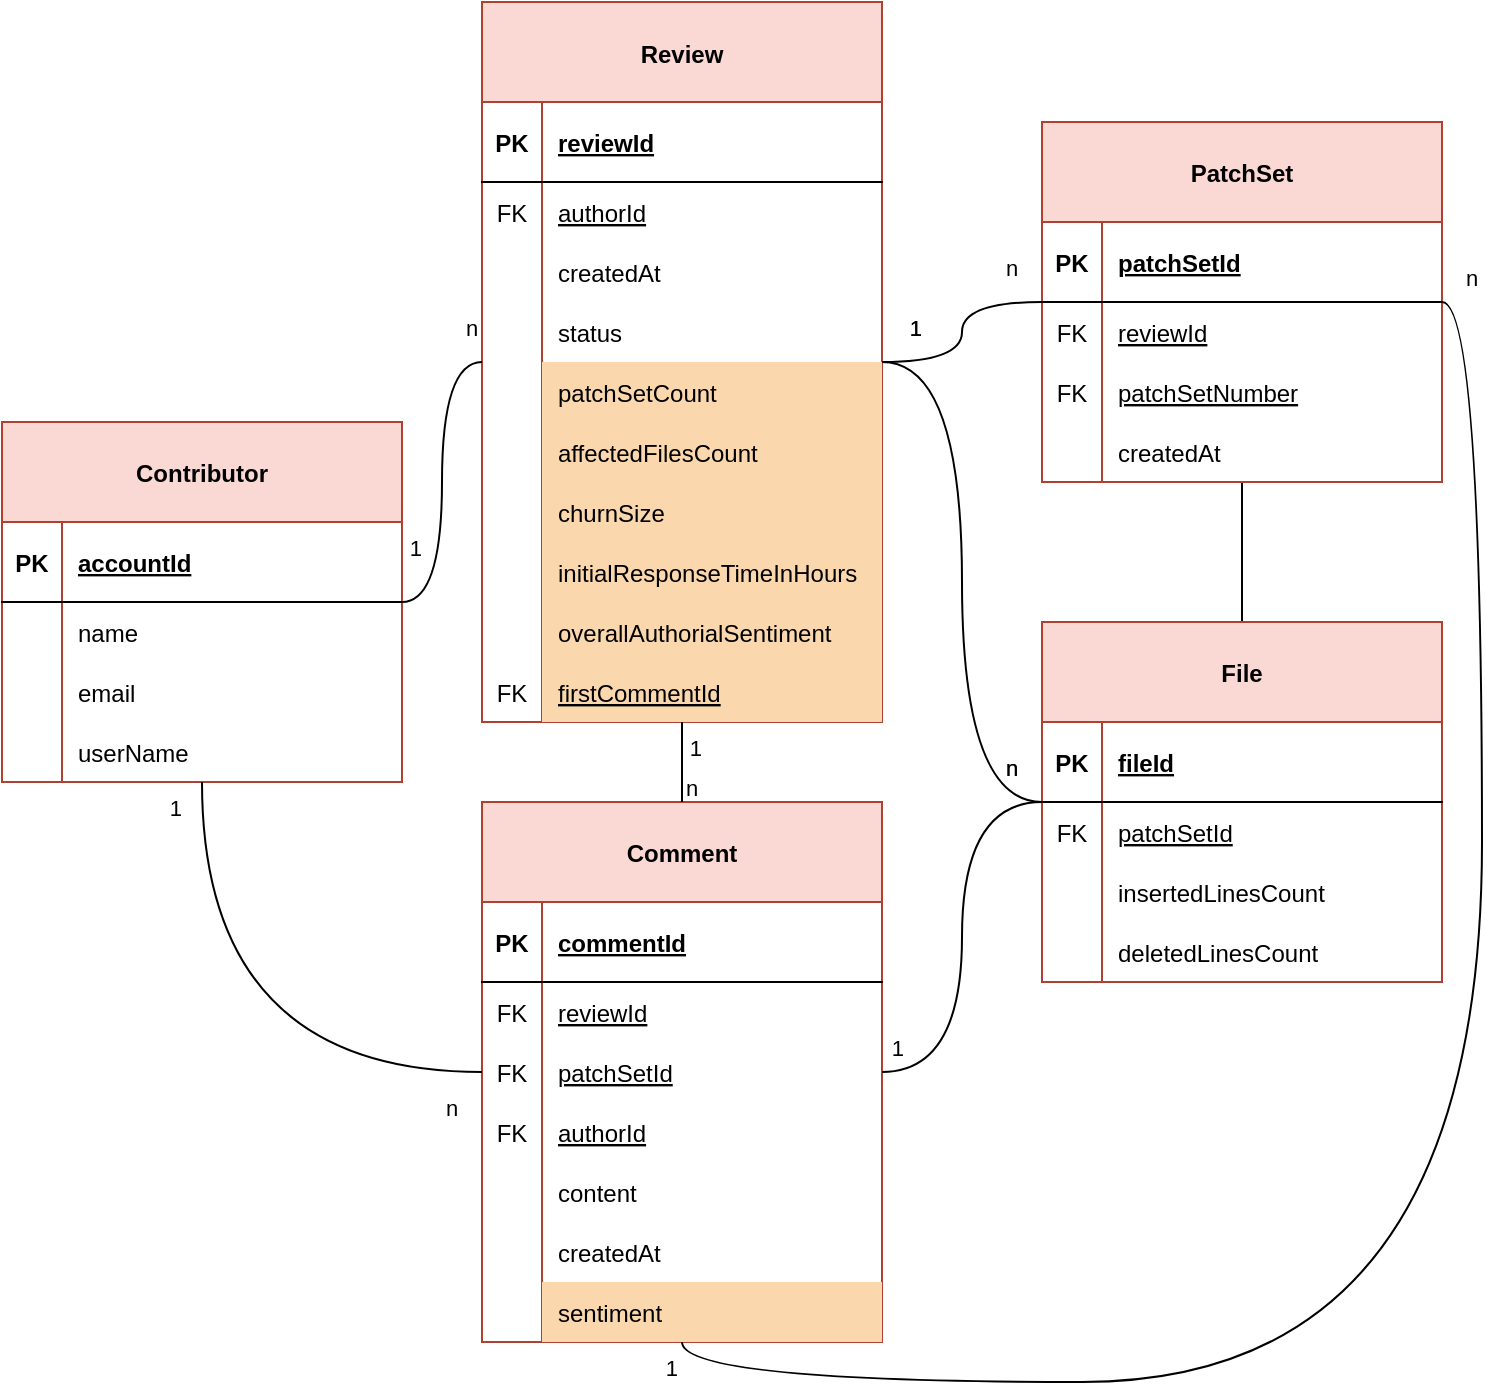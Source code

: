 <mxfile version="16.5.2" type="github">
  <diagram id="hAJlr7_38naY_VEKnSWe" name="Page-1">
    <mxGraphModel dx="2500" dy="900" grid="1" gridSize="10" guides="1" tooltips="1" connect="1" arrows="1" fold="1" page="1" pageScale="1" pageWidth="827" pageHeight="1169" math="0" shadow="0">
      <root>
        <mxCell id="0" />
        <mxCell id="1" parent="0" />
        <mxCell id="wU6lkk-Ef7fBL7S0k7bZ-24" value="Review" style="shape=table;startSize=50;container=1;collapsible=1;childLayout=tableLayout;fixedRows=1;rowLines=0;fontStyle=1;align=center;resizeLast=1;spacingTop=1;fontFamily=Helvetica;labelBorderColor=none;fillColor=#fad9d5;strokeColor=#ae4132;rounded=0;" parent="1" vertex="1">
          <mxGeometry x="160" y="160" width="200" height="360" as="geometry">
            <mxRectangle x="180" y="180" width="70" height="50" as="alternateBounds" />
          </mxGeometry>
        </mxCell>
        <mxCell id="wU6lkk-Ef7fBL7S0k7bZ-25" value="" style="shape=partialRectangle;collapsible=0;dropTarget=0;pointerEvents=0;fillColor=none;top=0;left=0;bottom=1;right=0;points=[[0,0.5],[1,0.5]];portConstraint=eastwest;rounded=0;" parent="wU6lkk-Ef7fBL7S0k7bZ-24" vertex="1">
          <mxGeometry y="50" width="200" height="40" as="geometry" />
        </mxCell>
        <mxCell id="wU6lkk-Ef7fBL7S0k7bZ-26" value="PK" style="shape=partialRectangle;connectable=0;fillColor=none;top=0;left=0;bottom=0;right=0;fontStyle=1;overflow=hidden;rounded=0;" parent="wU6lkk-Ef7fBL7S0k7bZ-25" vertex="1">
          <mxGeometry width="30" height="40" as="geometry">
            <mxRectangle width="30" height="40" as="alternateBounds" />
          </mxGeometry>
        </mxCell>
        <mxCell id="wU6lkk-Ef7fBL7S0k7bZ-27" value="reviewId" style="shape=partialRectangle;connectable=0;fillColor=none;top=0;left=0;bottom=0;right=0;align=left;spacingLeft=6;fontStyle=5;overflow=hidden;rounded=0;" parent="wU6lkk-Ef7fBL7S0k7bZ-25" vertex="1">
          <mxGeometry x="30" width="170" height="40" as="geometry">
            <mxRectangle width="170" height="40" as="alternateBounds" />
          </mxGeometry>
        </mxCell>
        <mxCell id="wU6lkk-Ef7fBL7S0k7bZ-34" value="" style="shape=partialRectangle;collapsible=0;dropTarget=0;pointerEvents=0;fillColor=none;top=0;left=0;bottom=0;right=0;points=[[0,0.5],[1,0.5]];portConstraint=eastwest;rounded=0;" parent="wU6lkk-Ef7fBL7S0k7bZ-24" vertex="1">
          <mxGeometry y="90" width="200" height="30" as="geometry" />
        </mxCell>
        <mxCell id="wU6lkk-Ef7fBL7S0k7bZ-35" value="FK" style="shape=partialRectangle;connectable=0;fillColor=none;top=0;left=0;bottom=0;right=0;editable=1;overflow=hidden;rounded=0;" parent="wU6lkk-Ef7fBL7S0k7bZ-34" vertex="1">
          <mxGeometry width="30" height="30" as="geometry">
            <mxRectangle width="30" height="30" as="alternateBounds" />
          </mxGeometry>
        </mxCell>
        <mxCell id="wU6lkk-Ef7fBL7S0k7bZ-36" value="authorId" style="shape=partialRectangle;connectable=0;fillColor=none;top=0;left=0;bottom=0;right=0;align=left;spacingLeft=6;overflow=hidden;fontStyle=4;rounded=0;" parent="wU6lkk-Ef7fBL7S0k7bZ-34" vertex="1">
          <mxGeometry x="30" width="170" height="30" as="geometry">
            <mxRectangle width="170" height="30" as="alternateBounds" />
          </mxGeometry>
        </mxCell>
        <mxCell id="wU6lkk-Ef7fBL7S0k7bZ-28" value="" style="shape=partialRectangle;collapsible=0;dropTarget=0;pointerEvents=0;fillColor=none;top=0;left=0;bottom=0;right=0;points=[[0,0.5],[1,0.5]];portConstraint=eastwest;rounded=0;" parent="wU6lkk-Ef7fBL7S0k7bZ-24" vertex="1">
          <mxGeometry y="120" width="200" height="30" as="geometry" />
        </mxCell>
        <mxCell id="wU6lkk-Ef7fBL7S0k7bZ-29" value="" style="shape=partialRectangle;connectable=0;fillColor=none;top=0;left=0;bottom=0;right=0;editable=1;overflow=hidden;rounded=0;" parent="wU6lkk-Ef7fBL7S0k7bZ-28" vertex="1">
          <mxGeometry width="30" height="30" as="geometry">
            <mxRectangle width="30" height="30" as="alternateBounds" />
          </mxGeometry>
        </mxCell>
        <mxCell id="wU6lkk-Ef7fBL7S0k7bZ-30" value="createdAt" style="shape=partialRectangle;connectable=0;fillColor=none;top=0;left=0;bottom=0;right=0;align=left;spacingLeft=6;overflow=hidden;rounded=0;" parent="wU6lkk-Ef7fBL7S0k7bZ-28" vertex="1">
          <mxGeometry x="30" width="170" height="30" as="geometry">
            <mxRectangle width="170" height="30" as="alternateBounds" />
          </mxGeometry>
        </mxCell>
        <mxCell id="keo1zelIInVa2BC7bCIQ-1" value="" style="shape=partialRectangle;collapsible=0;dropTarget=0;pointerEvents=0;fillColor=none;top=0;left=0;bottom=0;right=0;points=[[0,0.5],[1,0.5]];portConstraint=eastwest;rounded=0;" parent="wU6lkk-Ef7fBL7S0k7bZ-24" vertex="1">
          <mxGeometry y="150" width="200" height="30" as="geometry" />
        </mxCell>
        <mxCell id="keo1zelIInVa2BC7bCIQ-2" value="" style="shape=partialRectangle;connectable=0;fillColor=none;top=0;left=0;bottom=0;right=0;editable=1;overflow=hidden;rounded=0;" parent="keo1zelIInVa2BC7bCIQ-1" vertex="1">
          <mxGeometry width="30" height="30" as="geometry">
            <mxRectangle width="30" height="30" as="alternateBounds" />
          </mxGeometry>
        </mxCell>
        <mxCell id="keo1zelIInVa2BC7bCIQ-3" value="status" style="shape=partialRectangle;connectable=0;fillColor=none;top=0;left=0;bottom=0;right=0;align=left;spacingLeft=6;overflow=hidden;rounded=0;" parent="keo1zelIInVa2BC7bCIQ-1" vertex="1">
          <mxGeometry x="30" width="170" height="30" as="geometry">
            <mxRectangle width="170" height="30" as="alternateBounds" />
          </mxGeometry>
        </mxCell>
        <mxCell id="keo1zelIInVa2BC7bCIQ-93" value="" style="shape=partialRectangle;collapsible=0;dropTarget=0;pointerEvents=0;fillColor=none;top=0;left=0;bottom=0;right=0;points=[[0,0.5],[1,0.5]];portConstraint=eastwest;rounded=0;" parent="wU6lkk-Ef7fBL7S0k7bZ-24" vertex="1">
          <mxGeometry y="180" width="200" height="30" as="geometry" />
        </mxCell>
        <mxCell id="keo1zelIInVa2BC7bCIQ-94" value="" style="shape=partialRectangle;connectable=0;fillColor=none;top=0;left=0;bottom=0;right=0;editable=1;overflow=hidden;rounded=0;" parent="keo1zelIInVa2BC7bCIQ-93" vertex="1">
          <mxGeometry width="30" height="30" as="geometry">
            <mxRectangle width="30" height="30" as="alternateBounds" />
          </mxGeometry>
        </mxCell>
        <mxCell id="keo1zelIInVa2BC7bCIQ-95" value="patchSetCount" style="shape=partialRectangle;connectable=0;fillColor=#fad7ac;top=0;left=0;bottom=0;right=0;align=left;spacingLeft=6;overflow=hidden;labelBackgroundColor=none;strokeColor=#b46504;rounded=0;" parent="keo1zelIInVa2BC7bCIQ-93" vertex="1">
          <mxGeometry x="30" width="170" height="30" as="geometry">
            <mxRectangle width="170" height="30" as="alternateBounds" />
          </mxGeometry>
        </mxCell>
        <mxCell id="keo1zelIInVa2BC7bCIQ-96" value="" style="shape=partialRectangle;collapsible=0;dropTarget=0;pointerEvents=0;fillColor=none;top=0;left=0;bottom=0;right=0;points=[[0,0.5],[1,0.5]];portConstraint=eastwest;rounded=0;" parent="wU6lkk-Ef7fBL7S0k7bZ-24" vertex="1">
          <mxGeometry y="210" width="200" height="30" as="geometry" />
        </mxCell>
        <mxCell id="keo1zelIInVa2BC7bCIQ-97" value="" style="shape=partialRectangle;connectable=0;fillColor=none;top=0;left=0;bottom=0;right=0;editable=1;overflow=hidden;rounded=0;" parent="keo1zelIInVa2BC7bCIQ-96" vertex="1">
          <mxGeometry width="30" height="30" as="geometry">
            <mxRectangle width="30" height="30" as="alternateBounds" />
          </mxGeometry>
        </mxCell>
        <mxCell id="keo1zelIInVa2BC7bCIQ-98" value="affectedFilesCount" style="shape=partialRectangle;connectable=0;fillColor=#fad7ac;top=0;left=0;bottom=0;right=0;align=left;spacingLeft=6;overflow=hidden;labelBackgroundColor=none;rounded=0;strokeColor=#b46504;" parent="keo1zelIInVa2BC7bCIQ-96" vertex="1">
          <mxGeometry x="30" width="170" height="30" as="geometry">
            <mxRectangle width="170" height="30" as="alternateBounds" />
          </mxGeometry>
        </mxCell>
        <mxCell id="keo1zelIInVa2BC7bCIQ-99" value="" style="shape=partialRectangle;collapsible=0;dropTarget=0;pointerEvents=0;fillColor=none;top=0;left=0;bottom=0;right=0;points=[[0,0.5],[1,0.5]];portConstraint=eastwest;rounded=0;" parent="wU6lkk-Ef7fBL7S0k7bZ-24" vertex="1">
          <mxGeometry y="240" width="200" height="30" as="geometry" />
        </mxCell>
        <mxCell id="keo1zelIInVa2BC7bCIQ-100" value="" style="shape=partialRectangle;connectable=0;fillColor=none;top=0;left=0;bottom=0;right=0;editable=1;overflow=hidden;rounded=0;" parent="keo1zelIInVa2BC7bCIQ-99" vertex="1">
          <mxGeometry width="30" height="30" as="geometry">
            <mxRectangle width="30" height="30" as="alternateBounds" />
          </mxGeometry>
        </mxCell>
        <mxCell id="keo1zelIInVa2BC7bCIQ-101" value="churnSize" style="shape=partialRectangle;connectable=0;fillColor=#fad7ac;top=0;left=0;bottom=0;right=0;align=left;spacingLeft=6;overflow=hidden;labelBackgroundColor=none;rounded=0;strokeColor=#b46504;" parent="keo1zelIInVa2BC7bCIQ-99" vertex="1">
          <mxGeometry x="30" width="170" height="30" as="geometry">
            <mxRectangle width="170" height="30" as="alternateBounds" />
          </mxGeometry>
        </mxCell>
        <mxCell id="keo1zelIInVa2BC7bCIQ-102" value="" style="shape=partialRectangle;collapsible=0;dropTarget=0;pointerEvents=0;fillColor=none;top=0;left=0;bottom=0;right=0;points=[[0,0.5],[1,0.5]];portConstraint=eastwest;rounded=0;" parent="wU6lkk-Ef7fBL7S0k7bZ-24" vertex="1">
          <mxGeometry y="270" width="200" height="30" as="geometry" />
        </mxCell>
        <mxCell id="keo1zelIInVa2BC7bCIQ-103" value="" style="shape=partialRectangle;connectable=0;fillColor=none;top=0;left=0;bottom=0;right=0;editable=1;overflow=hidden;rounded=0;" parent="keo1zelIInVa2BC7bCIQ-102" vertex="1">
          <mxGeometry width="30" height="30" as="geometry">
            <mxRectangle width="30" height="30" as="alternateBounds" />
          </mxGeometry>
        </mxCell>
        <mxCell id="keo1zelIInVa2BC7bCIQ-104" value="initialResponseTimeInHours" style="shape=partialRectangle;connectable=0;fillColor=#fad7ac;top=0;left=0;bottom=0;right=0;align=left;spacingLeft=6;overflow=hidden;labelBackgroundColor=none;rounded=0;strokeColor=#b46504;" parent="keo1zelIInVa2BC7bCIQ-102" vertex="1">
          <mxGeometry x="30" width="170" height="30" as="geometry">
            <mxRectangle width="170" height="30" as="alternateBounds" />
          </mxGeometry>
        </mxCell>
        <mxCell id="keo1zelIInVa2BC7bCIQ-105" value="" style="shape=partialRectangle;collapsible=0;dropTarget=0;pointerEvents=0;fillColor=none;top=0;left=0;bottom=0;right=0;points=[[0,0.5],[1,0.5]];portConstraint=eastwest;rounded=0;" parent="wU6lkk-Ef7fBL7S0k7bZ-24" vertex="1">
          <mxGeometry y="300" width="200" height="30" as="geometry" />
        </mxCell>
        <mxCell id="keo1zelIInVa2BC7bCIQ-106" value="" style="shape=partialRectangle;connectable=0;fillColor=none;top=0;left=0;bottom=0;right=0;editable=1;overflow=hidden;rounded=0;" parent="keo1zelIInVa2BC7bCIQ-105" vertex="1">
          <mxGeometry width="30" height="30" as="geometry">
            <mxRectangle width="30" height="30" as="alternateBounds" />
          </mxGeometry>
        </mxCell>
        <mxCell id="keo1zelIInVa2BC7bCIQ-107" value="overallAuthorialSentiment" style="shape=partialRectangle;connectable=0;fillColor=#fad7ac;top=0;left=0;bottom=0;right=0;align=left;spacingLeft=6;overflow=hidden;labelBackgroundColor=none;rounded=0;strokeColor=#b46504;" parent="keo1zelIInVa2BC7bCIQ-105" vertex="1">
          <mxGeometry x="30" width="170" height="30" as="geometry">
            <mxRectangle width="170" height="30" as="alternateBounds" />
          </mxGeometry>
        </mxCell>
        <mxCell id="keo1zelIInVa2BC7bCIQ-180" value="" style="shape=partialRectangle;collapsible=0;dropTarget=0;pointerEvents=0;fillColor=none;top=0;left=0;bottom=0;right=0;points=[[0,0.5],[1,0.5]];portConstraint=eastwest;rounded=0;" parent="wU6lkk-Ef7fBL7S0k7bZ-24" vertex="1">
          <mxGeometry y="330" width="200" height="30" as="geometry" />
        </mxCell>
        <mxCell id="keo1zelIInVa2BC7bCIQ-181" value="FK" style="shape=partialRectangle;connectable=0;fillColor=none;top=0;left=0;bottom=0;right=0;editable=1;overflow=hidden;rounded=0;" parent="keo1zelIInVa2BC7bCIQ-180" vertex="1">
          <mxGeometry width="30" height="30" as="geometry">
            <mxRectangle width="30" height="30" as="alternateBounds" />
          </mxGeometry>
        </mxCell>
        <mxCell id="keo1zelIInVa2BC7bCIQ-182" value="firstCommentId" style="shape=partialRectangle;connectable=0;fillColor=#fad7ac;top=0;left=0;bottom=0;right=0;align=left;spacingLeft=6;overflow=hidden;fontStyle=4;labelBackgroundColor=none;rounded=0;strokeColor=#b46504;" parent="keo1zelIInVa2BC7bCIQ-180" vertex="1">
          <mxGeometry x="30" width="170" height="30" as="geometry">
            <mxRectangle width="170" height="30" as="alternateBounds" />
          </mxGeometry>
        </mxCell>
        <mxCell id="keo1zelIInVa2BC7bCIQ-108" value="Comment" style="shape=table;startSize=50;container=1;collapsible=1;childLayout=tableLayout;fixedRows=1;rowLines=0;fontStyle=1;align=center;resizeLast=1;fillColor=#fad9d5;strokeColor=#ae4132;rounded=0;" parent="1" vertex="1">
          <mxGeometry x="160" y="560" width="200" height="270" as="geometry">
            <mxRectangle x="180" y="610" width="90" height="50" as="alternateBounds" />
          </mxGeometry>
        </mxCell>
        <mxCell id="keo1zelIInVa2BC7bCIQ-109" value="" style="shape=partialRectangle;collapsible=0;dropTarget=0;pointerEvents=0;fillColor=none;top=0;left=0;bottom=1;right=0;points=[[0,0.5],[1,0.5]];portConstraint=eastwest;rounded=0;" parent="keo1zelIInVa2BC7bCIQ-108" vertex="1">
          <mxGeometry y="50" width="200" height="40" as="geometry" />
        </mxCell>
        <mxCell id="keo1zelIInVa2BC7bCIQ-110" value="PK" style="shape=partialRectangle;connectable=0;fillColor=none;top=0;left=0;bottom=0;right=0;fontStyle=1;overflow=hidden;rounded=0;" parent="keo1zelIInVa2BC7bCIQ-109" vertex="1">
          <mxGeometry width="30" height="40" as="geometry">
            <mxRectangle width="30" height="40" as="alternateBounds" />
          </mxGeometry>
        </mxCell>
        <mxCell id="keo1zelIInVa2BC7bCIQ-111" value="commentId" style="shape=partialRectangle;connectable=0;fillColor=none;top=0;left=0;bottom=0;right=0;align=left;spacingLeft=6;fontStyle=5;overflow=hidden;rounded=0;" parent="keo1zelIInVa2BC7bCIQ-109" vertex="1">
          <mxGeometry x="30" width="170" height="40" as="geometry">
            <mxRectangle width="170" height="40" as="alternateBounds" />
          </mxGeometry>
        </mxCell>
        <mxCell id="keo1zelIInVa2BC7bCIQ-112" value="" style="shape=partialRectangle;collapsible=0;dropTarget=0;pointerEvents=0;fillColor=none;top=0;left=0;bottom=0;right=0;points=[[0,0.5],[1,0.5]];portConstraint=eastwest;rounded=0;" parent="keo1zelIInVa2BC7bCIQ-108" vertex="1">
          <mxGeometry y="90" width="200" height="30" as="geometry" />
        </mxCell>
        <mxCell id="keo1zelIInVa2BC7bCIQ-113" value="FK" style="shape=partialRectangle;connectable=0;fillColor=none;top=0;left=0;bottom=0;right=0;editable=1;overflow=hidden;rounded=0;" parent="keo1zelIInVa2BC7bCIQ-112" vertex="1">
          <mxGeometry width="30" height="30" as="geometry">
            <mxRectangle width="30" height="30" as="alternateBounds" />
          </mxGeometry>
        </mxCell>
        <mxCell id="keo1zelIInVa2BC7bCIQ-114" value="reviewId" style="shape=partialRectangle;connectable=0;fillColor=none;top=0;left=0;bottom=0;right=0;align=left;spacingLeft=6;overflow=hidden;strokeColor=default;fontStyle=4;rounded=0;" parent="keo1zelIInVa2BC7bCIQ-112" vertex="1">
          <mxGeometry x="30" width="170" height="30" as="geometry">
            <mxRectangle width="170" height="30" as="alternateBounds" />
          </mxGeometry>
        </mxCell>
        <mxCell id="keo1zelIInVa2BC7bCIQ-115" value="" style="shape=partialRectangle;collapsible=0;dropTarget=0;pointerEvents=0;fillColor=none;top=0;left=0;bottom=0;right=0;points=[[0,0.5],[1,0.5]];portConstraint=eastwest;rounded=0;" parent="keo1zelIInVa2BC7bCIQ-108" vertex="1">
          <mxGeometry y="120" width="200" height="30" as="geometry" />
        </mxCell>
        <mxCell id="keo1zelIInVa2BC7bCIQ-116" value="FK" style="shape=partialRectangle;connectable=0;fillColor=none;top=0;left=0;bottom=0;right=0;editable=1;overflow=hidden;rounded=0;" parent="keo1zelIInVa2BC7bCIQ-115" vertex="1">
          <mxGeometry width="30" height="30" as="geometry">
            <mxRectangle width="30" height="30" as="alternateBounds" />
          </mxGeometry>
        </mxCell>
        <mxCell id="keo1zelIInVa2BC7bCIQ-117" value="patchSetId" style="shape=partialRectangle;connectable=0;fillColor=none;top=0;left=0;bottom=0;right=0;align=left;spacingLeft=6;overflow=hidden;fontStyle=4;rounded=0;" parent="keo1zelIInVa2BC7bCIQ-115" vertex="1">
          <mxGeometry x="30" width="170" height="30" as="geometry">
            <mxRectangle width="170" height="30" as="alternateBounds" />
          </mxGeometry>
        </mxCell>
        <mxCell id="keo1zelIInVa2BC7bCIQ-118" value="" style="shape=partialRectangle;collapsible=0;dropTarget=0;pointerEvents=0;fillColor=none;top=0;left=0;bottom=0;right=0;points=[[0,0.5],[1,0.5]];portConstraint=eastwest;rounded=0;" parent="keo1zelIInVa2BC7bCIQ-108" vertex="1">
          <mxGeometry y="150" width="200" height="30" as="geometry" />
        </mxCell>
        <mxCell id="keo1zelIInVa2BC7bCIQ-119" value="FK" style="shape=partialRectangle;connectable=0;fillColor=none;top=0;left=0;bottom=0;right=0;editable=1;overflow=hidden;rounded=0;" parent="keo1zelIInVa2BC7bCIQ-118" vertex="1">
          <mxGeometry width="30" height="30" as="geometry">
            <mxRectangle width="30" height="30" as="alternateBounds" />
          </mxGeometry>
        </mxCell>
        <mxCell id="keo1zelIInVa2BC7bCIQ-120" value="authorId" style="shape=partialRectangle;connectable=0;fillColor=none;top=0;left=0;bottom=0;right=0;align=left;spacingLeft=6;overflow=hidden;fontStyle=4;rounded=0;" parent="keo1zelIInVa2BC7bCIQ-118" vertex="1">
          <mxGeometry x="30" width="170" height="30" as="geometry">
            <mxRectangle width="170" height="30" as="alternateBounds" />
          </mxGeometry>
        </mxCell>
        <mxCell id="keo1zelIInVa2BC7bCIQ-121" value="" style="shape=partialRectangle;collapsible=0;dropTarget=0;pointerEvents=0;fillColor=none;top=0;left=0;bottom=0;right=0;points=[[0,0.5],[1,0.5]];portConstraint=eastwest;rounded=0;" parent="keo1zelIInVa2BC7bCIQ-108" vertex="1">
          <mxGeometry y="180" width="200" height="30" as="geometry" />
        </mxCell>
        <mxCell id="keo1zelIInVa2BC7bCIQ-122" value="" style="shape=partialRectangle;connectable=0;fillColor=none;top=0;left=0;bottom=0;right=0;editable=1;overflow=hidden;rounded=0;" parent="keo1zelIInVa2BC7bCIQ-121" vertex="1">
          <mxGeometry width="30" height="30" as="geometry">
            <mxRectangle width="30" height="30" as="alternateBounds" />
          </mxGeometry>
        </mxCell>
        <mxCell id="keo1zelIInVa2BC7bCIQ-123" value="content" style="shape=partialRectangle;connectable=0;fillColor=none;top=0;left=0;bottom=0;right=0;align=left;spacingLeft=6;overflow=hidden;rounded=0;" parent="keo1zelIInVa2BC7bCIQ-121" vertex="1">
          <mxGeometry x="30" width="170" height="30" as="geometry">
            <mxRectangle width="170" height="30" as="alternateBounds" />
          </mxGeometry>
        </mxCell>
        <mxCell id="keo1zelIInVa2BC7bCIQ-139" value="" style="shape=partialRectangle;collapsible=0;dropTarget=0;pointerEvents=0;fillColor=none;top=0;left=0;bottom=0;right=0;points=[[0,0.5],[1,0.5]];portConstraint=eastwest;rounded=0;" parent="keo1zelIInVa2BC7bCIQ-108" vertex="1">
          <mxGeometry y="210" width="200" height="30" as="geometry" />
        </mxCell>
        <mxCell id="keo1zelIInVa2BC7bCIQ-140" value="" style="shape=partialRectangle;connectable=0;fillColor=none;top=0;left=0;bottom=0;right=0;editable=1;overflow=hidden;rounded=0;" parent="keo1zelIInVa2BC7bCIQ-139" vertex="1">
          <mxGeometry width="30" height="30" as="geometry">
            <mxRectangle width="30" height="30" as="alternateBounds" />
          </mxGeometry>
        </mxCell>
        <mxCell id="keo1zelIInVa2BC7bCIQ-141" value="createdAt" style="shape=partialRectangle;connectable=0;fillColor=none;top=0;left=0;bottom=0;right=0;align=left;spacingLeft=6;overflow=hidden;rounded=0;" parent="keo1zelIInVa2BC7bCIQ-139" vertex="1">
          <mxGeometry x="30" width="170" height="30" as="geometry">
            <mxRectangle width="170" height="30" as="alternateBounds" />
          </mxGeometry>
        </mxCell>
        <mxCell id="keo1zelIInVa2BC7bCIQ-164" value="" style="shape=partialRectangle;collapsible=0;dropTarget=0;pointerEvents=0;fillColor=none;top=0;left=0;bottom=0;right=0;points=[[0,0.5],[1,0.5]];portConstraint=eastwest;rounded=0;" parent="keo1zelIInVa2BC7bCIQ-108" vertex="1">
          <mxGeometry y="240" width="200" height="30" as="geometry" />
        </mxCell>
        <mxCell id="keo1zelIInVa2BC7bCIQ-165" value="" style="shape=partialRectangle;connectable=0;fillColor=none;top=0;left=0;bottom=0;right=0;editable=1;overflow=hidden;rounded=0;" parent="keo1zelIInVa2BC7bCIQ-164" vertex="1">
          <mxGeometry width="30" height="30" as="geometry">
            <mxRectangle width="30" height="30" as="alternateBounds" />
          </mxGeometry>
        </mxCell>
        <mxCell id="keo1zelIInVa2BC7bCIQ-166" value="sentiment" style="shape=partialRectangle;connectable=0;fillColor=#fad7ac;top=0;left=0;bottom=0;right=0;align=left;spacingLeft=6;overflow=hidden;rounded=0;strokeColor=#b46504;" parent="keo1zelIInVa2BC7bCIQ-164" vertex="1">
          <mxGeometry x="30" width="170" height="30" as="geometry">
            <mxRectangle width="170" height="30" as="alternateBounds" />
          </mxGeometry>
        </mxCell>
        <mxCell id="keo1zelIInVa2BC7bCIQ-223" style="endArrow=none;edgeStyle=orthogonalEdgeStyle;orthogonalLoop=1;jettySize=auto;html=1;entryX=0.5;entryY=0;entryDx=0;entryDy=0;fontFamily=Helvetica;curved=1;rounded=0;" parent="1" source="keo1zelIInVa2BC7bCIQ-142" target="keo1zelIInVa2BC7bCIQ-186" edge="1">
          <mxGeometry relative="1" as="geometry" />
        </mxCell>
        <mxCell id="keo1zelIInVa2BC7bCIQ-142" value="PatchSet" style="shape=table;startSize=50;container=1;collapsible=1;childLayout=tableLayout;fixedRows=1;rowLines=0;fontStyle=1;align=center;resizeLast=1;fillColor=#fad9d5;strokeColor=#ae4132;rounded=0;" parent="1" vertex="1">
          <mxGeometry x="440" y="220" width="200" height="180" as="geometry">
            <mxRectangle x="560" y="190" width="80" height="50" as="alternateBounds" />
          </mxGeometry>
        </mxCell>
        <mxCell id="keo1zelIInVa2BC7bCIQ-143" value="" style="shape=partialRectangle;collapsible=0;dropTarget=0;pointerEvents=0;fillColor=none;top=0;left=0;bottom=1;right=0;points=[[0,0.5],[1,0.5]];portConstraint=eastwest;rounded=0;" parent="keo1zelIInVa2BC7bCIQ-142" vertex="1">
          <mxGeometry y="50" width="200" height="40" as="geometry" />
        </mxCell>
        <mxCell id="keo1zelIInVa2BC7bCIQ-144" value="PK" style="shape=partialRectangle;connectable=0;fillColor=none;top=0;left=0;bottom=0;right=0;fontStyle=1;overflow=hidden;rounded=0;" parent="keo1zelIInVa2BC7bCIQ-143" vertex="1">
          <mxGeometry width="30" height="40" as="geometry">
            <mxRectangle width="30" height="40" as="alternateBounds" />
          </mxGeometry>
        </mxCell>
        <mxCell id="keo1zelIInVa2BC7bCIQ-145" value="patchSetId" style="shape=partialRectangle;connectable=0;fillColor=none;top=0;left=0;bottom=0;right=0;align=left;spacingLeft=6;fontStyle=5;overflow=hidden;rounded=0;" parent="keo1zelIInVa2BC7bCIQ-143" vertex="1">
          <mxGeometry x="30" width="170" height="40" as="geometry">
            <mxRectangle width="170" height="40" as="alternateBounds" />
          </mxGeometry>
        </mxCell>
        <mxCell id="keo1zelIInVa2BC7bCIQ-146" value="" style="shape=partialRectangle;collapsible=0;dropTarget=0;pointerEvents=0;fillColor=none;top=0;left=0;bottom=0;right=0;points=[[0,0.5],[1,0.5]];portConstraint=eastwest;rounded=0;" parent="keo1zelIInVa2BC7bCIQ-142" vertex="1">
          <mxGeometry y="90" width="200" height="30" as="geometry" />
        </mxCell>
        <mxCell id="keo1zelIInVa2BC7bCIQ-147" value="FK" style="shape=partialRectangle;connectable=0;fillColor=none;top=0;left=0;bottom=0;right=0;editable=1;overflow=hidden;rounded=0;" parent="keo1zelIInVa2BC7bCIQ-146" vertex="1">
          <mxGeometry width="30" height="30" as="geometry">
            <mxRectangle width="30" height="30" as="alternateBounds" />
          </mxGeometry>
        </mxCell>
        <mxCell id="keo1zelIInVa2BC7bCIQ-148" value="reviewId" style="shape=partialRectangle;connectable=0;fillColor=none;top=0;left=0;bottom=0;right=0;align=left;spacingLeft=6;overflow=hidden;strokeColor=default;fontStyle=4;rounded=0;" parent="keo1zelIInVa2BC7bCIQ-146" vertex="1">
          <mxGeometry x="30" width="170" height="30" as="geometry">
            <mxRectangle width="170" height="30" as="alternateBounds" />
          </mxGeometry>
        </mxCell>
        <mxCell id="keo1zelIInVa2BC7bCIQ-152" value="" style="shape=partialRectangle;collapsible=0;dropTarget=0;pointerEvents=0;fillColor=none;top=0;left=0;bottom=0;right=0;points=[[0,0.5],[1,0.5]];portConstraint=eastwest;rounded=0;" parent="keo1zelIInVa2BC7bCIQ-142" vertex="1">
          <mxGeometry y="120" width="200" height="30" as="geometry" />
        </mxCell>
        <mxCell id="keo1zelIInVa2BC7bCIQ-153" value="FK" style="shape=partialRectangle;connectable=0;fillColor=none;top=0;left=0;bottom=0;right=0;editable=1;overflow=hidden;rounded=0;" parent="keo1zelIInVa2BC7bCIQ-152" vertex="1">
          <mxGeometry width="30" height="30" as="geometry">
            <mxRectangle width="30" height="30" as="alternateBounds" />
          </mxGeometry>
        </mxCell>
        <mxCell id="keo1zelIInVa2BC7bCIQ-154" value="patchSetNumber" style="shape=partialRectangle;connectable=0;fillColor=none;top=0;left=0;bottom=0;right=0;align=left;spacingLeft=6;overflow=hidden;fontStyle=4;rounded=0;" parent="keo1zelIInVa2BC7bCIQ-152" vertex="1">
          <mxGeometry x="30" width="170" height="30" as="geometry">
            <mxRectangle width="170" height="30" as="alternateBounds" />
          </mxGeometry>
        </mxCell>
        <mxCell id="keo1zelIInVa2BC7bCIQ-183" value="" style="shape=partialRectangle;collapsible=0;dropTarget=0;pointerEvents=0;fillColor=none;top=0;left=0;bottom=0;right=0;points=[[0,0.5],[1,0.5]];portConstraint=eastwest;rounded=0;" parent="keo1zelIInVa2BC7bCIQ-142" vertex="1">
          <mxGeometry y="150" width="200" height="30" as="geometry" />
        </mxCell>
        <mxCell id="keo1zelIInVa2BC7bCIQ-184" value="" style="shape=partialRectangle;connectable=0;fillColor=none;top=0;left=0;bottom=0;right=0;editable=1;overflow=hidden;rounded=0;" parent="keo1zelIInVa2BC7bCIQ-183" vertex="1">
          <mxGeometry width="30" height="30" as="geometry">
            <mxRectangle width="30" height="30" as="alternateBounds" />
          </mxGeometry>
        </mxCell>
        <mxCell id="keo1zelIInVa2BC7bCIQ-185" value="createdAt" style="shape=partialRectangle;connectable=0;fillColor=none;top=0;left=0;bottom=0;right=0;align=left;spacingLeft=6;overflow=hidden;fontStyle=0;rounded=0;" parent="keo1zelIInVa2BC7bCIQ-183" vertex="1">
          <mxGeometry x="30" width="170" height="30" as="geometry">
            <mxRectangle width="170" height="30" as="alternateBounds" />
          </mxGeometry>
        </mxCell>
        <mxCell id="keo1zelIInVa2BC7bCIQ-167" value="Contributor" style="shape=table;startSize=50;container=1;collapsible=1;childLayout=tableLayout;fixedRows=1;rowLines=0;fontStyle=1;align=center;resizeLast=1;fillColor=#fad9d5;strokeColor=#ae4132;rounded=0;" parent="1" vertex="1">
          <mxGeometry x="-80" y="370" width="200" height="180" as="geometry">
            <mxRectangle x="570" y="560" width="100" height="50" as="alternateBounds" />
          </mxGeometry>
        </mxCell>
        <mxCell id="keo1zelIInVa2BC7bCIQ-168" value="" style="shape=partialRectangle;collapsible=0;dropTarget=0;pointerEvents=0;fillColor=none;top=0;left=0;bottom=1;right=0;points=[[0,0.5],[1,0.5]];portConstraint=eastwest;rounded=0;" parent="keo1zelIInVa2BC7bCIQ-167" vertex="1">
          <mxGeometry y="50" width="200" height="40" as="geometry" />
        </mxCell>
        <mxCell id="keo1zelIInVa2BC7bCIQ-169" value="PK" style="shape=partialRectangle;connectable=0;fillColor=none;top=0;left=0;bottom=0;right=0;fontStyle=1;overflow=hidden;rounded=0;" parent="keo1zelIInVa2BC7bCIQ-168" vertex="1">
          <mxGeometry width="30" height="40" as="geometry">
            <mxRectangle width="30" height="40" as="alternateBounds" />
          </mxGeometry>
        </mxCell>
        <mxCell id="keo1zelIInVa2BC7bCIQ-170" value="accountId" style="shape=partialRectangle;connectable=0;fillColor=none;top=0;left=0;bottom=0;right=0;align=left;spacingLeft=6;fontStyle=5;overflow=hidden;rounded=0;" parent="keo1zelIInVa2BC7bCIQ-168" vertex="1">
          <mxGeometry x="30" width="170" height="40" as="geometry">
            <mxRectangle width="170" height="40" as="alternateBounds" />
          </mxGeometry>
        </mxCell>
        <mxCell id="keo1zelIInVa2BC7bCIQ-171" value="" style="shape=partialRectangle;collapsible=0;dropTarget=0;pointerEvents=0;fillColor=none;top=0;left=0;bottom=0;right=0;points=[[0,0.5],[1,0.5]];portConstraint=eastwest;rounded=0;" parent="keo1zelIInVa2BC7bCIQ-167" vertex="1">
          <mxGeometry y="90" width="200" height="30" as="geometry" />
        </mxCell>
        <mxCell id="keo1zelIInVa2BC7bCIQ-172" value="" style="shape=partialRectangle;connectable=0;fillColor=none;top=0;left=0;bottom=0;right=0;editable=1;overflow=hidden;rounded=0;" parent="keo1zelIInVa2BC7bCIQ-171" vertex="1">
          <mxGeometry width="30" height="30" as="geometry">
            <mxRectangle width="30" height="30" as="alternateBounds" />
          </mxGeometry>
        </mxCell>
        <mxCell id="keo1zelIInVa2BC7bCIQ-173" value="name" style="shape=partialRectangle;connectable=0;fillColor=none;top=0;left=0;bottom=0;right=0;align=left;spacingLeft=6;overflow=hidden;strokeColor=default;fontStyle=0;rounded=0;" parent="keo1zelIInVa2BC7bCIQ-171" vertex="1">
          <mxGeometry x="30" width="170" height="30" as="geometry">
            <mxRectangle width="170" height="30" as="alternateBounds" />
          </mxGeometry>
        </mxCell>
        <mxCell id="keo1zelIInVa2BC7bCIQ-174" value="" style="shape=partialRectangle;collapsible=0;dropTarget=0;pointerEvents=0;fillColor=none;top=0;left=0;bottom=0;right=0;points=[[0,0.5],[1,0.5]];portConstraint=eastwest;rounded=0;" parent="keo1zelIInVa2BC7bCIQ-167" vertex="1">
          <mxGeometry y="120" width="200" height="30" as="geometry" />
        </mxCell>
        <mxCell id="keo1zelIInVa2BC7bCIQ-175" value="" style="shape=partialRectangle;connectable=0;fillColor=none;top=0;left=0;bottom=0;right=0;editable=1;overflow=hidden;rounded=0;" parent="keo1zelIInVa2BC7bCIQ-174" vertex="1">
          <mxGeometry width="30" height="30" as="geometry">
            <mxRectangle width="30" height="30" as="alternateBounds" />
          </mxGeometry>
        </mxCell>
        <mxCell id="keo1zelIInVa2BC7bCIQ-176" value="email" style="shape=partialRectangle;connectable=0;fillColor=none;top=0;left=0;bottom=0;right=0;align=left;spacingLeft=6;overflow=hidden;fontStyle=0;rounded=0;" parent="keo1zelIInVa2BC7bCIQ-174" vertex="1">
          <mxGeometry x="30" width="170" height="30" as="geometry">
            <mxRectangle width="170" height="30" as="alternateBounds" />
          </mxGeometry>
        </mxCell>
        <mxCell id="keo1zelIInVa2BC7bCIQ-177" value="" style="shape=partialRectangle;collapsible=0;dropTarget=0;pointerEvents=0;fillColor=none;top=0;left=0;bottom=0;right=0;points=[[0,0.5],[1,0.5]];portConstraint=eastwest;rounded=0;" parent="keo1zelIInVa2BC7bCIQ-167" vertex="1">
          <mxGeometry y="150" width="200" height="30" as="geometry" />
        </mxCell>
        <mxCell id="keo1zelIInVa2BC7bCIQ-178" value="" style="shape=partialRectangle;connectable=0;fillColor=none;top=0;left=0;bottom=0;right=0;editable=1;overflow=hidden;rounded=0;" parent="keo1zelIInVa2BC7bCIQ-177" vertex="1">
          <mxGeometry width="30" height="30" as="geometry">
            <mxRectangle width="30" height="30" as="alternateBounds" />
          </mxGeometry>
        </mxCell>
        <mxCell id="keo1zelIInVa2BC7bCIQ-179" value="userName" style="shape=partialRectangle;connectable=0;fillColor=none;top=0;left=0;bottom=0;right=0;align=left;spacingLeft=6;overflow=hidden;fontStyle=0;rounded=0;" parent="keo1zelIInVa2BC7bCIQ-177" vertex="1">
          <mxGeometry x="30" width="170" height="30" as="geometry">
            <mxRectangle width="170" height="30" as="alternateBounds" />
          </mxGeometry>
        </mxCell>
        <mxCell id="keo1zelIInVa2BC7bCIQ-186" value="File" style="shape=table;startSize=50;container=1;collapsible=1;childLayout=tableLayout;fixedRows=1;rowLines=0;fontStyle=1;align=center;resizeLast=1;fillColor=#fad9d5;strokeColor=#ae4132;rounded=0;" parent="1" vertex="1">
          <mxGeometry x="440" y="470" width="200" height="180" as="geometry">
            <mxRectangle x="-100" y="260" width="50" height="50" as="alternateBounds" />
          </mxGeometry>
        </mxCell>
        <mxCell id="keo1zelIInVa2BC7bCIQ-187" value="" style="shape=partialRectangle;collapsible=0;dropTarget=0;pointerEvents=0;fillColor=none;top=0;left=0;bottom=1;right=0;points=[[0,0.5],[1,0.5]];portConstraint=eastwest;rounded=0;" parent="keo1zelIInVa2BC7bCIQ-186" vertex="1">
          <mxGeometry y="50" width="200" height="40" as="geometry" />
        </mxCell>
        <mxCell id="keo1zelIInVa2BC7bCIQ-188" value="PK" style="shape=partialRectangle;connectable=0;fillColor=none;top=0;left=0;bottom=0;right=0;fontStyle=1;overflow=hidden;rounded=0;" parent="keo1zelIInVa2BC7bCIQ-187" vertex="1">
          <mxGeometry width="30" height="40" as="geometry">
            <mxRectangle width="30" height="40" as="alternateBounds" />
          </mxGeometry>
        </mxCell>
        <mxCell id="keo1zelIInVa2BC7bCIQ-189" value="fileId" style="shape=partialRectangle;connectable=0;fillColor=none;top=0;left=0;bottom=0;right=0;align=left;spacingLeft=6;fontStyle=5;overflow=hidden;rounded=0;" parent="keo1zelIInVa2BC7bCIQ-187" vertex="1">
          <mxGeometry x="30" width="170" height="40" as="geometry">
            <mxRectangle width="170" height="40" as="alternateBounds" />
          </mxGeometry>
        </mxCell>
        <mxCell id="keo1zelIInVa2BC7bCIQ-190" value="" style="shape=partialRectangle;collapsible=0;dropTarget=0;pointerEvents=0;fillColor=none;top=0;left=0;bottom=0;right=0;points=[[0,0.5],[1,0.5]];portConstraint=eastwest;rounded=0;" parent="keo1zelIInVa2BC7bCIQ-186" vertex="1">
          <mxGeometry y="90" width="200" height="30" as="geometry" />
        </mxCell>
        <mxCell id="keo1zelIInVa2BC7bCIQ-191" value="FK" style="shape=partialRectangle;connectable=0;fillColor=none;top=0;left=0;bottom=0;right=0;editable=1;overflow=hidden;rounded=0;" parent="keo1zelIInVa2BC7bCIQ-190" vertex="1">
          <mxGeometry width="30" height="30" as="geometry">
            <mxRectangle width="30" height="30" as="alternateBounds" />
          </mxGeometry>
        </mxCell>
        <mxCell id="keo1zelIInVa2BC7bCIQ-192" value="patchSetId" style="shape=partialRectangle;connectable=0;fillColor=none;top=0;left=0;bottom=0;right=0;align=left;spacingLeft=6;overflow=hidden;strokeColor=default;fontStyle=4;rounded=0;" parent="keo1zelIInVa2BC7bCIQ-190" vertex="1">
          <mxGeometry x="30" width="170" height="30" as="geometry">
            <mxRectangle width="170" height="30" as="alternateBounds" />
          </mxGeometry>
        </mxCell>
        <mxCell id="keo1zelIInVa2BC7bCIQ-193" value="" style="shape=partialRectangle;collapsible=0;dropTarget=0;pointerEvents=0;fillColor=none;top=0;left=0;bottom=0;right=0;points=[[0,0.5],[1,0.5]];portConstraint=eastwest;rounded=0;" parent="keo1zelIInVa2BC7bCIQ-186" vertex="1">
          <mxGeometry y="120" width="200" height="30" as="geometry" />
        </mxCell>
        <mxCell id="keo1zelIInVa2BC7bCIQ-194" value="" style="shape=partialRectangle;connectable=0;fillColor=none;top=0;left=0;bottom=0;right=0;editable=1;overflow=hidden;rounded=0;" parent="keo1zelIInVa2BC7bCIQ-193" vertex="1">
          <mxGeometry width="30" height="30" as="geometry">
            <mxRectangle width="30" height="30" as="alternateBounds" />
          </mxGeometry>
        </mxCell>
        <mxCell id="keo1zelIInVa2BC7bCIQ-195" value="insertedLinesCount" style="shape=partialRectangle;connectable=0;fillColor=none;top=0;left=0;bottom=0;right=0;align=left;spacingLeft=6;overflow=hidden;fontStyle=0;rounded=0;" parent="keo1zelIInVa2BC7bCIQ-193" vertex="1">
          <mxGeometry x="30" width="170" height="30" as="geometry">
            <mxRectangle width="170" height="30" as="alternateBounds" />
          </mxGeometry>
        </mxCell>
        <mxCell id="keo1zelIInVa2BC7bCIQ-196" value="" style="shape=partialRectangle;collapsible=0;dropTarget=0;pointerEvents=0;fillColor=none;top=0;left=0;bottom=0;right=0;points=[[0,0.5],[1,0.5]];portConstraint=eastwest;rounded=0;" parent="keo1zelIInVa2BC7bCIQ-186" vertex="1">
          <mxGeometry y="150" width="200" height="30" as="geometry" />
        </mxCell>
        <mxCell id="keo1zelIInVa2BC7bCIQ-197" value="" style="shape=partialRectangle;connectable=0;fillColor=none;top=0;left=0;bottom=0;right=0;editable=1;overflow=hidden;rounded=0;" parent="keo1zelIInVa2BC7bCIQ-196" vertex="1">
          <mxGeometry width="30" height="30" as="geometry">
            <mxRectangle width="30" height="30" as="alternateBounds" />
          </mxGeometry>
        </mxCell>
        <mxCell id="keo1zelIInVa2BC7bCIQ-198" value="deletedLinesCount" style="shape=partialRectangle;connectable=0;fillColor=none;top=0;left=0;bottom=0;right=0;align=left;spacingLeft=6;overflow=hidden;fontStyle=0;rounded=0;" parent="keo1zelIInVa2BC7bCIQ-196" vertex="1">
          <mxGeometry x="30" width="170" height="30" as="geometry">
            <mxRectangle width="170" height="30" as="alternateBounds" />
          </mxGeometry>
        </mxCell>
        <mxCell id="keo1zelIInVa2BC7bCIQ-243" value="" style="endArrow=none;html=1;endSize=12;startArrow=none;startSize=14;startFill=0;edgeStyle=orthogonalEdgeStyle;fontFamily=Helvetica;strokeWidth=1;curved=1;" parent="1" source="wU6lkk-Ef7fBL7S0k7bZ-24" target="keo1zelIInVa2BC7bCIQ-167" edge="1">
          <mxGeometry relative="1" as="geometry">
            <mxPoint x="200" y="550" as="sourcePoint" />
            <mxPoint x="360" y="550" as="targetPoint" />
          </mxGeometry>
        </mxCell>
        <mxCell id="keo1zelIInVa2BC7bCIQ-244" value="n" style="edgeLabel;resizable=0;html=1;align=left;verticalAlign=top;labelBackgroundColor=none;labelBorderColor=none;fontFamily=Helvetica;strokeWidth=2;fillColor=#BAC8D3;gradientColor=none;" parent="keo1zelIInVa2BC7bCIQ-243" connectable="0" vertex="1">
          <mxGeometry x="-1" relative="1" as="geometry">
            <mxPoint x="-10" y="-30" as="offset" />
          </mxGeometry>
        </mxCell>
        <mxCell id="keo1zelIInVa2BC7bCIQ-245" value="1" style="edgeLabel;resizable=0;html=1;align=right;verticalAlign=top;labelBackgroundColor=none;labelBorderColor=none;fontFamily=Helvetica;strokeWidth=2;fillColor=#BAC8D3;gradientColor=none;" parent="keo1zelIInVa2BC7bCIQ-243" connectable="0" vertex="1">
          <mxGeometry x="1" relative="1" as="geometry">
            <mxPoint x="10" y="-40" as="offset" />
          </mxGeometry>
        </mxCell>
        <mxCell id="keo1zelIInVa2BC7bCIQ-249" value="" style="endArrow=none;html=1;endSize=12;startArrow=none;startSize=14;startFill=0;edgeStyle=orthogonalEdgeStyle;fontFamily=Helvetica;strokeWidth=1;curved=1;" parent="1" source="keo1zelIInVa2BC7bCIQ-142" target="wU6lkk-Ef7fBL7S0k7bZ-24" edge="1">
          <mxGeometry relative="1" as="geometry">
            <mxPoint x="530" y="230" as="sourcePoint" />
            <mxPoint x="440" y="230" as="targetPoint" />
          </mxGeometry>
        </mxCell>
        <mxCell id="keo1zelIInVa2BC7bCIQ-250" value="n" style="edgeLabel;resizable=0;html=1;align=left;verticalAlign=top;labelBackgroundColor=none;labelBorderColor=none;fontFamily=Helvetica;strokeWidth=2;fillColor=#BAC8D3;gradientColor=none;" parent="keo1zelIInVa2BC7bCIQ-249" connectable="0" vertex="1">
          <mxGeometry x="-1" relative="1" as="geometry">
            <mxPoint x="-20" y="-30" as="offset" />
          </mxGeometry>
        </mxCell>
        <mxCell id="keo1zelIInVa2BC7bCIQ-251" value="1" style="edgeLabel;resizable=0;html=1;align=right;verticalAlign=top;labelBackgroundColor=none;labelBorderColor=none;fontFamily=Helvetica;strokeWidth=2;fillColor=#BAC8D3;gradientColor=none;" parent="keo1zelIInVa2BC7bCIQ-249" connectable="0" vertex="1">
          <mxGeometry x="1" relative="1" as="geometry">
            <mxPoint x="20" y="-30" as="offset" />
          </mxGeometry>
        </mxCell>
        <mxCell id="keo1zelIInVa2BC7bCIQ-252" value="" style="endArrow=none;html=1;endSize=12;startArrow=none;startSize=14;startFill=0;edgeStyle=orthogonalEdgeStyle;fontFamily=Helvetica;strokeWidth=1;curved=1;" parent="1" source="keo1zelIInVa2BC7bCIQ-186" target="wU6lkk-Ef7fBL7S0k7bZ-24" edge="1">
          <mxGeometry relative="1" as="geometry">
            <mxPoint x="594" y="390" as="sourcePoint" />
            <mxPoint x="414" y="480" as="targetPoint" />
          </mxGeometry>
        </mxCell>
        <mxCell id="keo1zelIInVa2BC7bCIQ-253" value="n" style="edgeLabel;resizable=0;html=1;align=left;verticalAlign=top;labelBackgroundColor=none;labelBorderColor=none;fontFamily=Helvetica;strokeWidth=2;fillColor=#BAC8D3;gradientColor=none;" parent="keo1zelIInVa2BC7bCIQ-252" connectable="0" vertex="1">
          <mxGeometry x="-1" relative="1" as="geometry">
            <mxPoint x="-20" y="-30" as="offset" />
          </mxGeometry>
        </mxCell>
        <mxCell id="keo1zelIInVa2BC7bCIQ-254" value="1" style="edgeLabel;resizable=0;html=1;align=right;verticalAlign=top;labelBackgroundColor=none;labelBorderColor=none;fontFamily=Helvetica;strokeWidth=2;fillColor=#BAC8D3;gradientColor=none;" parent="keo1zelIInVa2BC7bCIQ-252" connectable="0" vertex="1">
          <mxGeometry x="1" relative="1" as="geometry">
            <mxPoint x="20" y="-30" as="offset" />
          </mxGeometry>
        </mxCell>
        <mxCell id="keo1zelIInVa2BC7bCIQ-255" value="" style="endArrow=none;html=1;endSize=12;startArrow=none;startSize=14;startFill=0;edgeStyle=orthogonalEdgeStyle;fontFamily=Helvetica;strokeWidth=1;curved=1;" parent="1" source="keo1zelIInVa2BC7bCIQ-108" target="wU6lkk-Ef7fBL7S0k7bZ-24" edge="1">
          <mxGeometry relative="1" as="geometry">
            <mxPoint x="550" y="690" as="sourcePoint" />
            <mxPoint x="370" y="570" as="targetPoint" />
          </mxGeometry>
        </mxCell>
        <mxCell id="keo1zelIInVa2BC7bCIQ-256" value="n" style="edgeLabel;resizable=0;html=1;align=left;verticalAlign=top;labelBackgroundColor=none;labelBorderColor=none;fontFamily=Helvetica;strokeWidth=2;fillColor=#BAC8D3;gradientColor=none;" parent="keo1zelIInVa2BC7bCIQ-255" connectable="0" vertex="1">
          <mxGeometry x="-1" relative="1" as="geometry">
            <mxPoint y="-20" as="offset" />
          </mxGeometry>
        </mxCell>
        <mxCell id="keo1zelIInVa2BC7bCIQ-257" value="1" style="edgeLabel;resizable=0;html=1;align=right;verticalAlign=top;labelBackgroundColor=none;labelBorderColor=none;fontFamily=Helvetica;strokeWidth=2;fillColor=#BAC8D3;gradientColor=none;" parent="keo1zelIInVa2BC7bCIQ-255" connectable="0" vertex="1">
          <mxGeometry x="1" relative="1" as="geometry">
            <mxPoint x="10" as="offset" />
          </mxGeometry>
        </mxCell>
        <mxCell id="keo1zelIInVa2BC7bCIQ-258" value="" style="endArrow=none;html=1;endSize=12;startArrow=none;startSize=14;startFill=0;edgeStyle=orthogonalEdgeStyle;fontFamily=Helvetica;strokeWidth=1;curved=1;" parent="1" source="keo1zelIInVa2BC7bCIQ-108" target="keo1zelIInVa2BC7bCIQ-167" edge="1">
          <mxGeometry relative="1" as="geometry">
            <mxPoint x="140" y="640" as="sourcePoint" />
            <mxPoint x="-40" y="520" as="targetPoint" />
          </mxGeometry>
        </mxCell>
        <mxCell id="keo1zelIInVa2BC7bCIQ-259" value="n" style="edgeLabel;resizable=0;html=1;align=left;verticalAlign=top;labelBackgroundColor=none;labelBorderColor=none;fontFamily=Helvetica;strokeWidth=2;fillColor=#BAC8D3;gradientColor=none;" parent="keo1zelIInVa2BC7bCIQ-258" connectable="0" vertex="1">
          <mxGeometry x="-1" relative="1" as="geometry">
            <mxPoint x="-20" y="5" as="offset" />
          </mxGeometry>
        </mxCell>
        <mxCell id="keo1zelIInVa2BC7bCIQ-260" value="1" style="edgeLabel;resizable=0;html=1;align=right;verticalAlign=top;labelBackgroundColor=none;labelBorderColor=none;fontFamily=Helvetica;strokeWidth=2;fillColor=#BAC8D3;gradientColor=none;" parent="keo1zelIInVa2BC7bCIQ-258" connectable="0" vertex="1">
          <mxGeometry x="1" relative="1" as="geometry">
            <mxPoint x="-10" as="offset" />
          </mxGeometry>
        </mxCell>
        <mxCell id="keo1zelIInVa2BC7bCIQ-264" value="" style="endArrow=none;html=1;endSize=12;startArrow=none;startSize=14;startFill=0;edgeStyle=orthogonalEdgeStyle;fontFamily=Helvetica;strokeWidth=1;curved=1;" parent="1" source="keo1zelIInVa2BC7bCIQ-142" target="keo1zelIInVa2BC7bCIQ-108" edge="1">
          <mxGeometry relative="1" as="geometry">
            <mxPoint x="570" y="610" as="sourcePoint" />
            <mxPoint x="390" y="765" as="targetPoint" />
            <Array as="points">
              <mxPoint x="660" y="310" />
              <mxPoint x="660" y="850" />
              <mxPoint x="260" y="850" />
            </Array>
          </mxGeometry>
        </mxCell>
        <mxCell id="keo1zelIInVa2BC7bCIQ-265" value="n" style="edgeLabel;resizable=0;html=1;align=left;verticalAlign=top;labelBackgroundColor=none;labelBorderColor=none;fontFamily=Helvetica;strokeWidth=2;fillColor=#BAC8D3;gradientColor=none;" parent="keo1zelIInVa2BC7bCIQ-264" connectable="0" vertex="1">
          <mxGeometry x="-1" relative="1" as="geometry">
            <mxPoint x="10" y="-25" as="offset" />
          </mxGeometry>
        </mxCell>
        <mxCell id="keo1zelIInVa2BC7bCIQ-266" value="1" style="edgeLabel;resizable=0;html=1;align=right;verticalAlign=top;labelBackgroundColor=none;labelBorderColor=none;fontFamily=Helvetica;strokeWidth=2;fillColor=#BAC8D3;gradientColor=none;" parent="keo1zelIInVa2BC7bCIQ-264" connectable="0" vertex="1">
          <mxGeometry x="1" relative="1" as="geometry">
            <mxPoint x="-2" as="offset" />
          </mxGeometry>
        </mxCell>
        <mxCell id="keo1zelIInVa2BC7bCIQ-267" value="" style="endArrow=none;html=1;endSize=12;startArrow=none;startSize=14;startFill=0;edgeStyle=orthogonalEdgeStyle;fontFamily=Helvetica;strokeWidth=1;curved=1;" parent="1" source="keo1zelIInVa2BC7bCIQ-186" target="keo1zelIInVa2BC7bCIQ-108" edge="1">
          <mxGeometry relative="1" as="geometry">
            <mxPoint x="494" y="560" as="sourcePoint" />
            <mxPoint x="414" y="715" as="targetPoint" />
          </mxGeometry>
        </mxCell>
        <mxCell id="keo1zelIInVa2BC7bCIQ-268" value="n" style="edgeLabel;resizable=0;html=1;align=left;verticalAlign=top;labelBackgroundColor=none;labelBorderColor=none;fontFamily=Helvetica;strokeWidth=2;fillColor=#BAC8D3;gradientColor=none;" parent="keo1zelIInVa2BC7bCIQ-267" connectable="0" vertex="1">
          <mxGeometry x="-1" relative="1" as="geometry">
            <mxPoint x="-20" y="-30" as="offset" />
          </mxGeometry>
        </mxCell>
        <mxCell id="keo1zelIInVa2BC7bCIQ-269" value="1" style="edgeLabel;resizable=0;html=1;align=right;verticalAlign=top;labelBackgroundColor=none;labelBorderColor=none;fontFamily=Helvetica;strokeWidth=2;fillColor=#BAC8D3;gradientColor=none;" parent="keo1zelIInVa2BC7bCIQ-267" connectable="0" vertex="1">
          <mxGeometry x="1" relative="1" as="geometry">
            <mxPoint x="11" y="-25" as="offset" />
          </mxGeometry>
        </mxCell>
      </root>
    </mxGraphModel>
  </diagram>
</mxfile>
